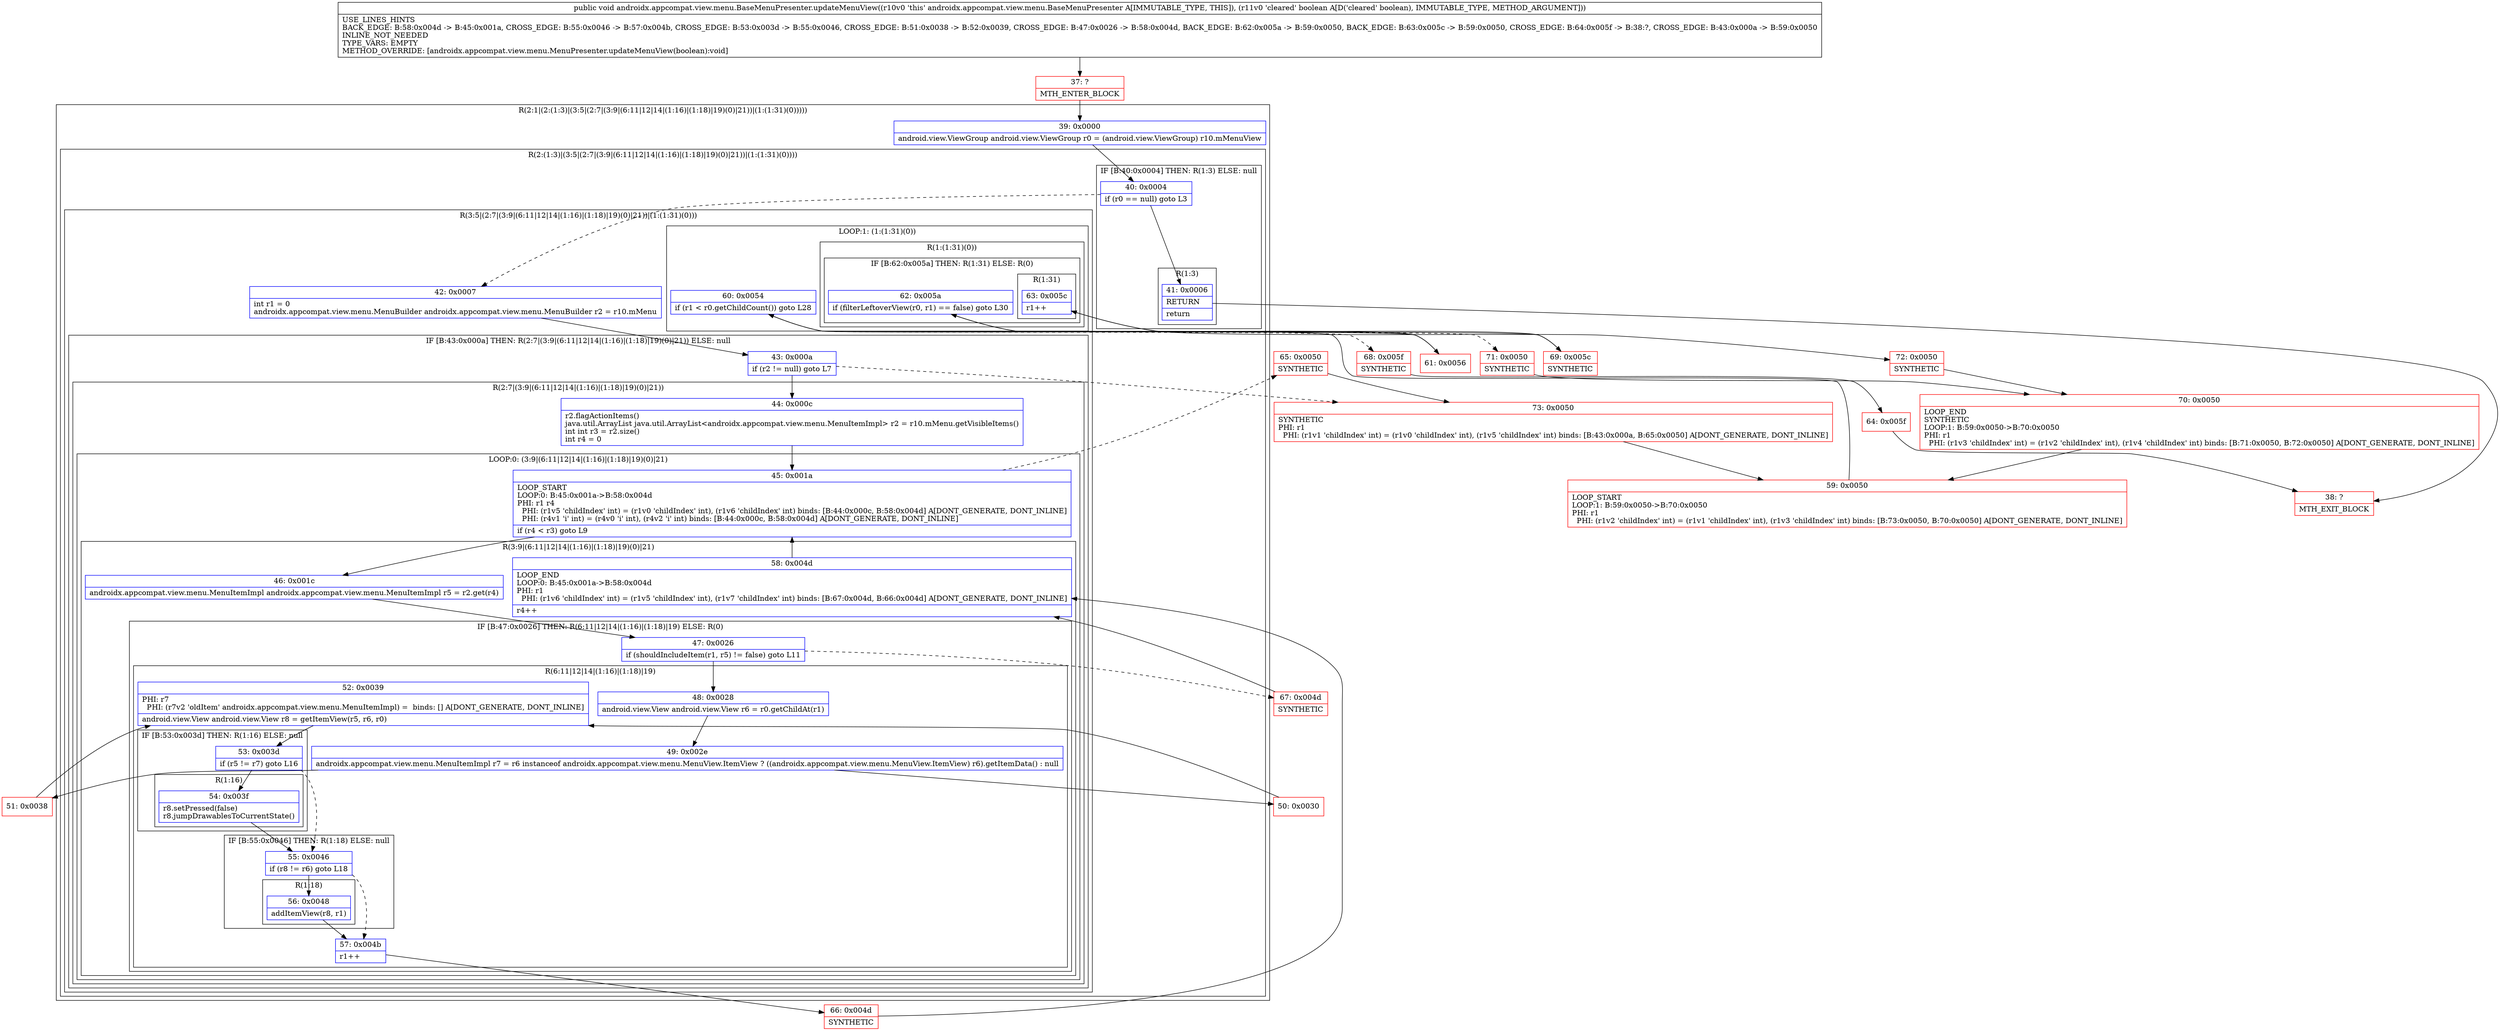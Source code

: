digraph "CFG forandroidx.appcompat.view.menu.BaseMenuPresenter.updateMenuView(Z)V" {
subgraph cluster_Region_1493835303 {
label = "R(2:1|(2:(1:3)|(3:5|(2:7|(3:9|(6:11|12|14|(1:16)|(1:18)|19)(0)|21))|(1:(1:31)(0)))))";
node [shape=record,color=blue];
Node_39 [shape=record,label="{39\:\ 0x0000|android.view.ViewGroup android.view.ViewGroup r0 = (android.view.ViewGroup) r10.mMenuView\l}"];
subgraph cluster_Region_2021035541 {
label = "R(2:(1:3)|(3:5|(2:7|(3:9|(6:11|12|14|(1:16)|(1:18)|19)(0)|21))|(1:(1:31)(0))))";
node [shape=record,color=blue];
subgraph cluster_IfRegion_1958984575 {
label = "IF [B:40:0x0004] THEN: R(1:3) ELSE: null";
node [shape=record,color=blue];
Node_40 [shape=record,label="{40\:\ 0x0004|if (r0 == null) goto L3\l}"];
subgraph cluster_Region_1596161568 {
label = "R(1:3)";
node [shape=record,color=blue];
Node_41 [shape=record,label="{41\:\ 0x0006|RETURN\l|return\l}"];
}
}
subgraph cluster_Region_1426297610 {
label = "R(3:5|(2:7|(3:9|(6:11|12|14|(1:16)|(1:18)|19)(0)|21))|(1:(1:31)(0)))";
node [shape=record,color=blue];
Node_42 [shape=record,label="{42\:\ 0x0007|int r1 = 0\landroidx.appcompat.view.menu.MenuBuilder androidx.appcompat.view.menu.MenuBuilder r2 = r10.mMenu\l}"];
subgraph cluster_IfRegion_763665507 {
label = "IF [B:43:0x000a] THEN: R(2:7|(3:9|(6:11|12|14|(1:16)|(1:18)|19)(0)|21)) ELSE: null";
node [shape=record,color=blue];
Node_43 [shape=record,label="{43\:\ 0x000a|if (r2 != null) goto L7\l}"];
subgraph cluster_Region_1731939857 {
label = "R(2:7|(3:9|(6:11|12|14|(1:16)|(1:18)|19)(0)|21))";
node [shape=record,color=blue];
Node_44 [shape=record,label="{44\:\ 0x000c|r2.flagActionItems()\ljava.util.ArrayList java.util.ArrayList\<androidx.appcompat.view.menu.MenuItemImpl\> r2 = r10.mMenu.getVisibleItems()\lint int r3 = r2.size()\lint r4 = 0\l}"];
subgraph cluster_LoopRegion_1632889644 {
label = "LOOP:0: (3:9|(6:11|12|14|(1:16)|(1:18)|19)(0)|21)";
node [shape=record,color=blue];
Node_45 [shape=record,label="{45\:\ 0x001a|LOOP_START\lLOOP:0: B:45:0x001a\-\>B:58:0x004d\lPHI: r1 r4 \l  PHI: (r1v5 'childIndex' int) = (r1v0 'childIndex' int), (r1v6 'childIndex' int) binds: [B:44:0x000c, B:58:0x004d] A[DONT_GENERATE, DONT_INLINE]\l  PHI: (r4v1 'i' int) = (r4v0 'i' int), (r4v2 'i' int) binds: [B:44:0x000c, B:58:0x004d] A[DONT_GENERATE, DONT_INLINE]\l|if (r4 \< r3) goto L9\l}"];
subgraph cluster_Region_857088566 {
label = "R(3:9|(6:11|12|14|(1:16)|(1:18)|19)(0)|21)";
node [shape=record,color=blue];
Node_46 [shape=record,label="{46\:\ 0x001c|androidx.appcompat.view.menu.MenuItemImpl androidx.appcompat.view.menu.MenuItemImpl r5 = r2.get(r4)\l}"];
subgraph cluster_IfRegion_1316180313 {
label = "IF [B:47:0x0026] THEN: R(6:11|12|14|(1:16)|(1:18)|19) ELSE: R(0)";
node [shape=record,color=blue];
Node_47 [shape=record,label="{47\:\ 0x0026|if (shouldIncludeItem(r1, r5) != false) goto L11\l}"];
subgraph cluster_Region_1607344298 {
label = "R(6:11|12|14|(1:16)|(1:18)|19)";
node [shape=record,color=blue];
Node_48 [shape=record,label="{48\:\ 0x0028|android.view.View android.view.View r6 = r0.getChildAt(r1)\l}"];
Node_49 [shape=record,label="{49\:\ 0x002e|androidx.appcompat.view.menu.MenuItemImpl r7 = r6 instanceof androidx.appcompat.view.menu.MenuView.ItemView ? ((androidx.appcompat.view.menu.MenuView.ItemView) r6).getItemData() : null\l}"];
Node_52 [shape=record,label="{52\:\ 0x0039|PHI: r7 \l  PHI: (r7v2 'oldItem' androidx.appcompat.view.menu.MenuItemImpl) =  binds: [] A[DONT_GENERATE, DONT_INLINE]\l|android.view.View android.view.View r8 = getItemView(r5, r6, r0)\l}"];
subgraph cluster_IfRegion_1757218017 {
label = "IF [B:53:0x003d] THEN: R(1:16) ELSE: null";
node [shape=record,color=blue];
Node_53 [shape=record,label="{53\:\ 0x003d|if (r5 != r7) goto L16\l}"];
subgraph cluster_Region_1464732460 {
label = "R(1:16)";
node [shape=record,color=blue];
Node_54 [shape=record,label="{54\:\ 0x003f|r8.setPressed(false)\lr8.jumpDrawablesToCurrentState()\l}"];
}
}
subgraph cluster_IfRegion_1431016481 {
label = "IF [B:55:0x0046] THEN: R(1:18) ELSE: null";
node [shape=record,color=blue];
Node_55 [shape=record,label="{55\:\ 0x0046|if (r8 != r6) goto L18\l}"];
subgraph cluster_Region_1691797552 {
label = "R(1:18)";
node [shape=record,color=blue];
Node_56 [shape=record,label="{56\:\ 0x0048|addItemView(r8, r1)\l}"];
}
}
Node_57 [shape=record,label="{57\:\ 0x004b|r1++\l}"];
}
subgraph cluster_Region_1270014175 {
label = "R(0)";
node [shape=record,color=blue];
}
}
Node_58 [shape=record,label="{58\:\ 0x004d|LOOP_END\lLOOP:0: B:45:0x001a\-\>B:58:0x004d\lPHI: r1 \l  PHI: (r1v6 'childIndex' int) = (r1v5 'childIndex' int), (r1v7 'childIndex' int) binds: [B:67:0x004d, B:66:0x004d] A[DONT_GENERATE, DONT_INLINE]\l|r4++\l}"];
}
}
}
}
subgraph cluster_LoopRegion_897586185 {
label = "LOOP:1: (1:(1:31)(0))";
node [shape=record,color=blue];
Node_60 [shape=record,label="{60\:\ 0x0054|if (r1 \< r0.getChildCount()) goto L28\l}"];
subgraph cluster_Region_1797565986 {
label = "R(1:(1:31)(0))";
node [shape=record,color=blue];
subgraph cluster_IfRegion_1014161336 {
label = "IF [B:62:0x005a] THEN: R(1:31) ELSE: R(0)";
node [shape=record,color=blue];
Node_62 [shape=record,label="{62\:\ 0x005a|if (filterLeftoverView(r0, r1) == false) goto L30\l}"];
subgraph cluster_Region_2078683760 {
label = "R(1:31)";
node [shape=record,color=blue];
Node_63 [shape=record,label="{63\:\ 0x005c|r1++\l}"];
}
subgraph cluster_Region_669942645 {
label = "R(0)";
node [shape=record,color=blue];
}
}
}
}
}
}
}
Node_37 [shape=record,color=red,label="{37\:\ ?|MTH_ENTER_BLOCK\l}"];
Node_38 [shape=record,color=red,label="{38\:\ ?|MTH_EXIT_BLOCK\l}"];
Node_50 [shape=record,color=red,label="{50\:\ 0x0030}"];
Node_66 [shape=record,color=red,label="{66\:\ 0x004d|SYNTHETIC\l}"];
Node_51 [shape=record,color=red,label="{51\:\ 0x0038}"];
Node_67 [shape=record,color=red,label="{67\:\ 0x004d|SYNTHETIC\l}"];
Node_65 [shape=record,color=red,label="{65\:\ 0x0050|SYNTHETIC\l}"];
Node_73 [shape=record,color=red,label="{73\:\ 0x0050|SYNTHETIC\lPHI: r1 \l  PHI: (r1v1 'childIndex' int) = (r1v0 'childIndex' int), (r1v5 'childIndex' int) binds: [B:43:0x000a, B:65:0x0050] A[DONT_GENERATE, DONT_INLINE]\l}"];
Node_59 [shape=record,color=red,label="{59\:\ 0x0050|LOOP_START\lLOOP:1: B:59:0x0050\-\>B:70:0x0050\lPHI: r1 \l  PHI: (r1v2 'childIndex' int) = (r1v1 'childIndex' int), (r1v3 'childIndex' int) binds: [B:73:0x0050, B:70:0x0050] A[DONT_GENERATE, DONT_INLINE]\l}"];
Node_61 [shape=record,color=red,label="{61\:\ 0x0056}"];
Node_69 [shape=record,color=red,label="{69\:\ 0x005c|SYNTHETIC\l}"];
Node_72 [shape=record,color=red,label="{72\:\ 0x0050|SYNTHETIC\l}"];
Node_70 [shape=record,color=red,label="{70\:\ 0x0050|LOOP_END\lSYNTHETIC\lLOOP:1: B:59:0x0050\-\>B:70:0x0050\lPHI: r1 \l  PHI: (r1v3 'childIndex' int) = (r1v2 'childIndex' int), (r1v4 'childIndex' int) binds: [B:71:0x0050, B:72:0x0050] A[DONT_GENERATE, DONT_INLINE]\l}"];
Node_71 [shape=record,color=red,label="{71\:\ 0x0050|SYNTHETIC\l}"];
Node_68 [shape=record,color=red,label="{68\:\ 0x005f|SYNTHETIC\l}"];
Node_64 [shape=record,color=red,label="{64\:\ 0x005f}"];
MethodNode[shape=record,label="{public void androidx.appcompat.view.menu.BaseMenuPresenter.updateMenuView((r10v0 'this' androidx.appcompat.view.menu.BaseMenuPresenter A[IMMUTABLE_TYPE, THIS]), (r11v0 'cleared' boolean A[D('cleared' boolean), IMMUTABLE_TYPE, METHOD_ARGUMENT]))  | USE_LINES_HINTS\lBACK_EDGE: B:58:0x004d \-\> B:45:0x001a, CROSS_EDGE: B:55:0x0046 \-\> B:57:0x004b, CROSS_EDGE: B:53:0x003d \-\> B:55:0x0046, CROSS_EDGE: B:51:0x0038 \-\> B:52:0x0039, CROSS_EDGE: B:47:0x0026 \-\> B:58:0x004d, BACK_EDGE: B:62:0x005a \-\> B:59:0x0050, BACK_EDGE: B:63:0x005c \-\> B:59:0x0050, CROSS_EDGE: B:64:0x005f \-\> B:38:?, CROSS_EDGE: B:43:0x000a \-\> B:59:0x0050\lINLINE_NOT_NEEDED\lTYPE_VARS: EMPTY\lMETHOD_OVERRIDE: [androidx.appcompat.view.menu.MenuPresenter.updateMenuView(boolean):void]\l}"];
MethodNode -> Node_37;Node_39 -> Node_40;
Node_40 -> Node_41;
Node_40 -> Node_42[style=dashed];
Node_41 -> Node_38;
Node_42 -> Node_43;
Node_43 -> Node_44;
Node_43 -> Node_73[style=dashed];
Node_44 -> Node_45;
Node_45 -> Node_46;
Node_45 -> Node_65[style=dashed];
Node_46 -> Node_47;
Node_47 -> Node_48;
Node_47 -> Node_67[style=dashed];
Node_48 -> Node_49;
Node_49 -> Node_50;
Node_49 -> Node_51;
Node_52 -> Node_53;
Node_53 -> Node_54;
Node_53 -> Node_55[style=dashed];
Node_54 -> Node_55;
Node_55 -> Node_56;
Node_55 -> Node_57[style=dashed];
Node_56 -> Node_57;
Node_57 -> Node_66;
Node_58 -> Node_45;
Node_60 -> Node_61;
Node_60 -> Node_68[style=dashed];
Node_62 -> Node_69;
Node_62 -> Node_71[style=dashed];
Node_63 -> Node_72;
Node_37 -> Node_39;
Node_50 -> Node_52;
Node_66 -> Node_58;
Node_51 -> Node_52;
Node_67 -> Node_58;
Node_65 -> Node_73;
Node_73 -> Node_59;
Node_59 -> Node_60;
Node_61 -> Node_62;
Node_69 -> Node_63;
Node_72 -> Node_70;
Node_70 -> Node_59;
Node_71 -> Node_70;
Node_68 -> Node_64;
Node_64 -> Node_38;
}

